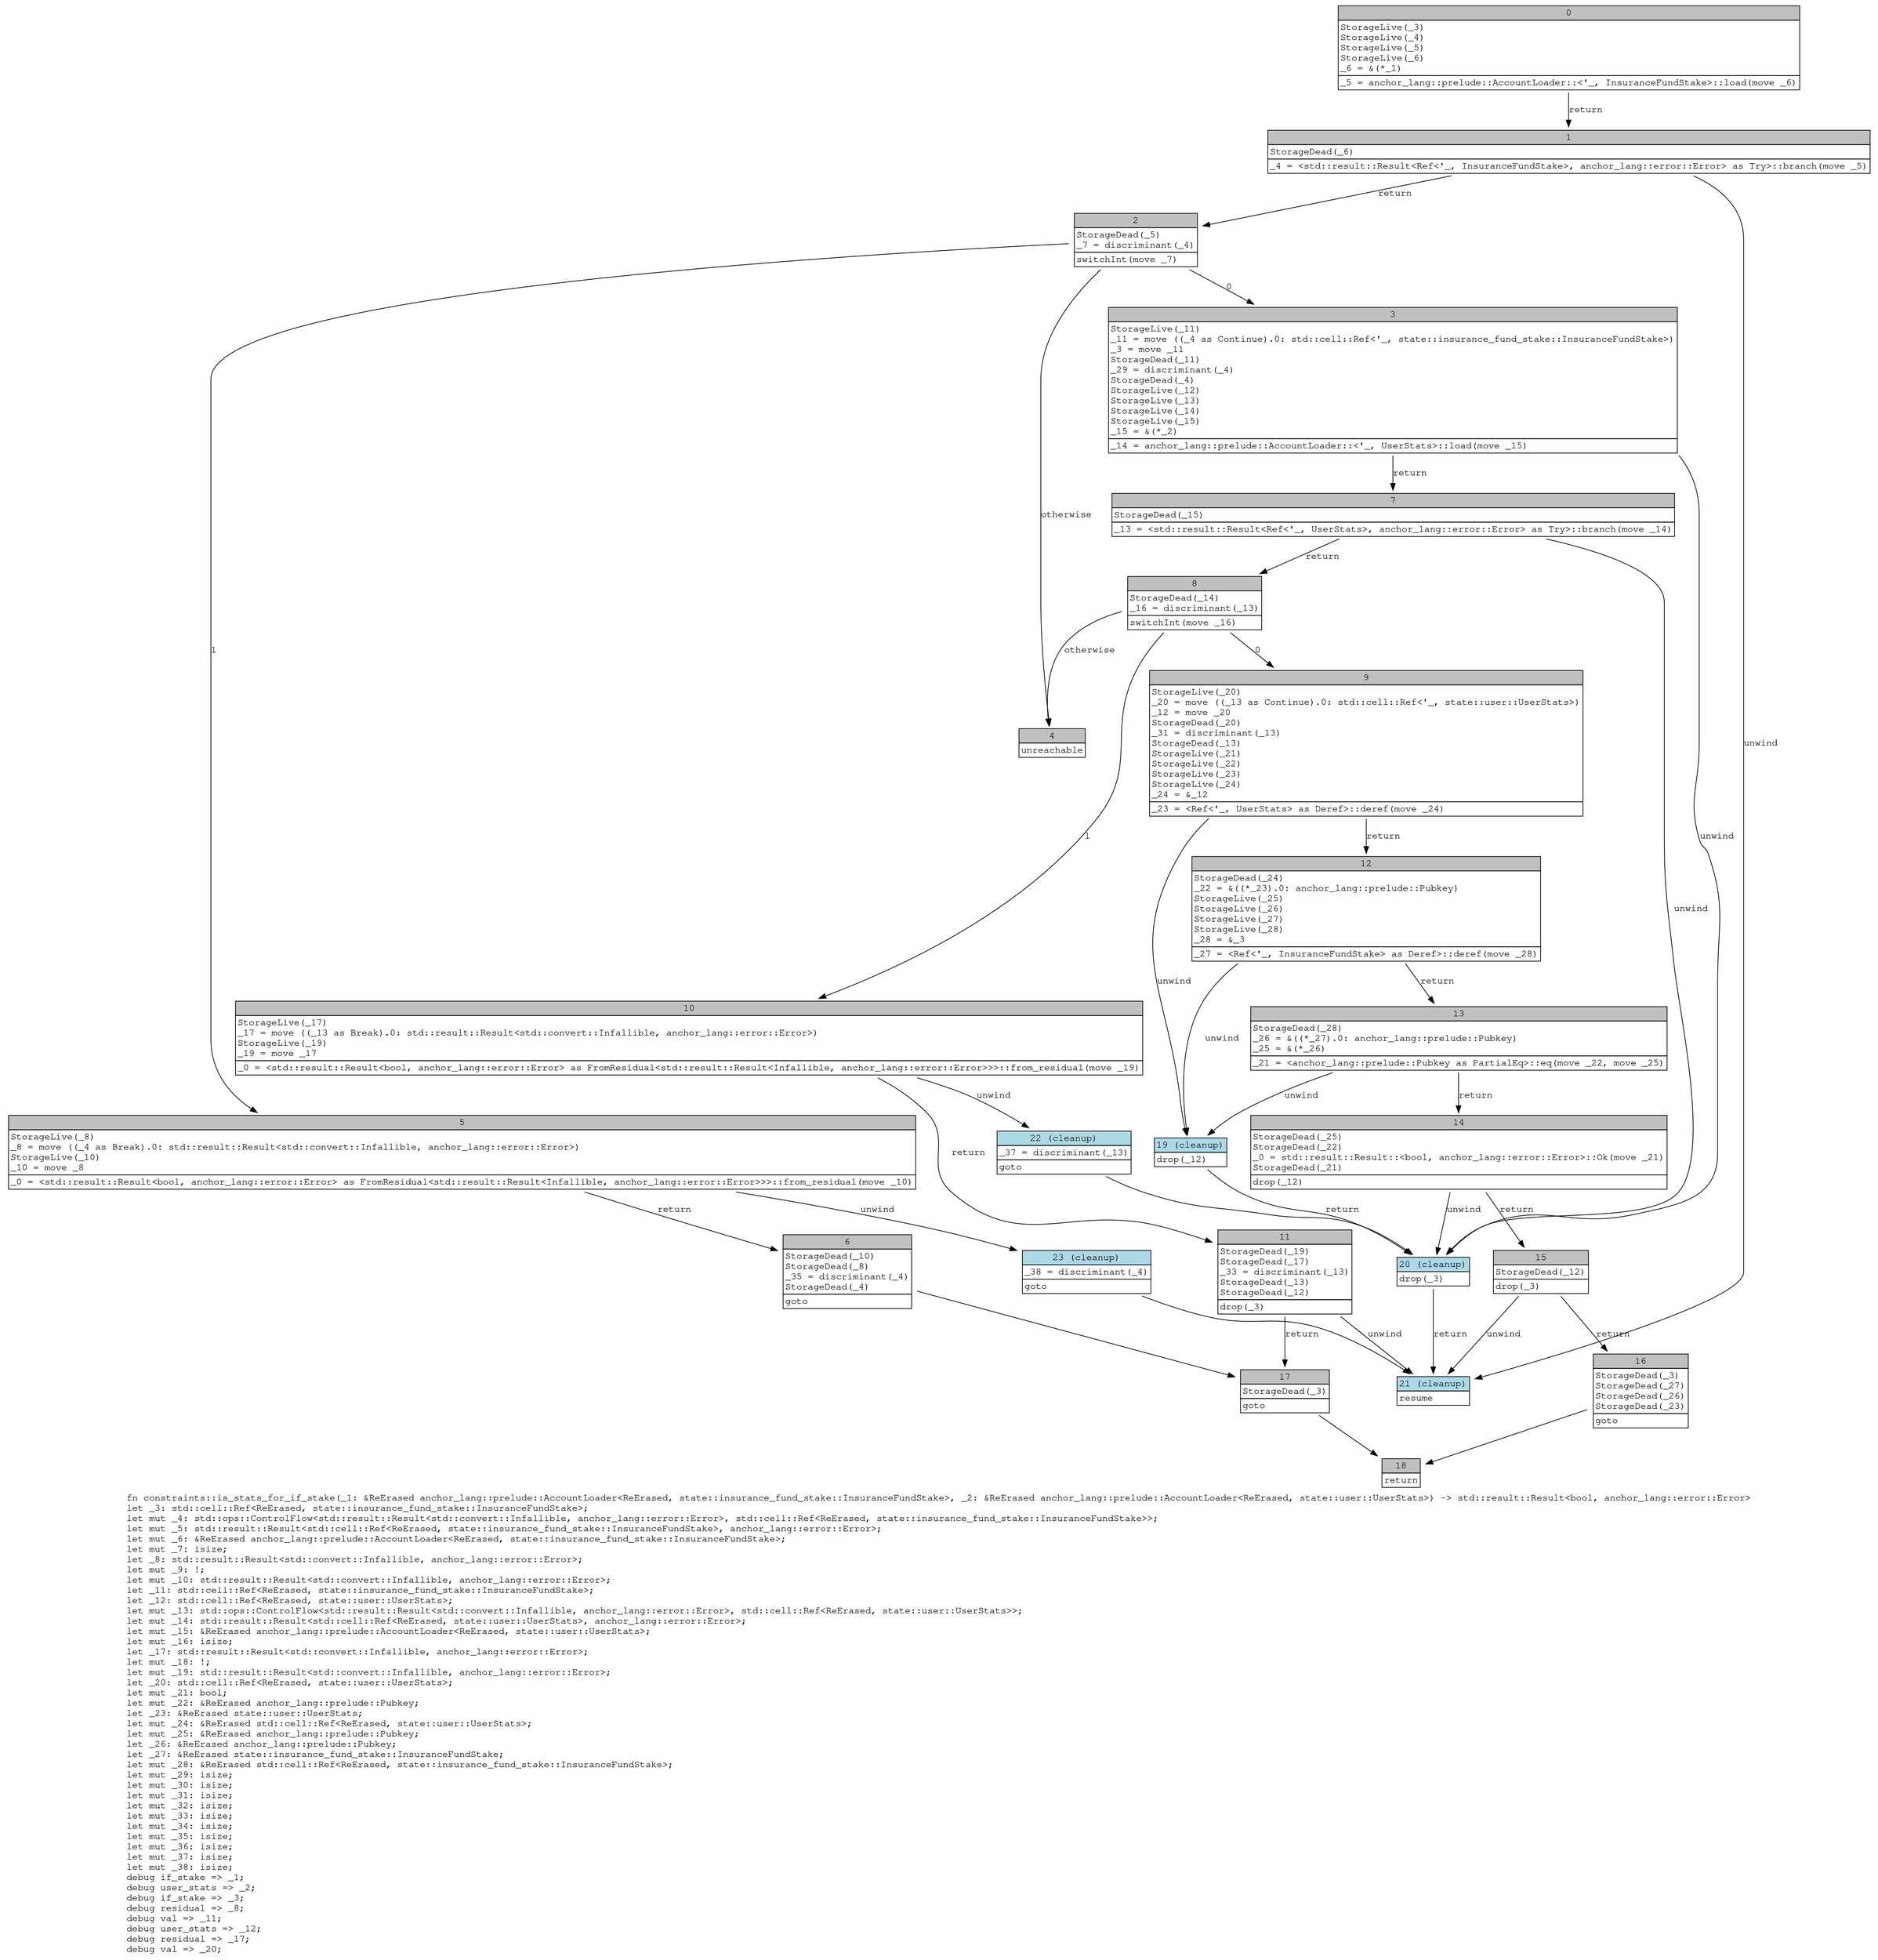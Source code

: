digraph Mir_0_1156 {
    graph [fontname="Courier, monospace"];
    node [fontname="Courier, monospace"];
    edge [fontname="Courier, monospace"];
    label=<fn constraints::is_stats_for_if_stake(_1: &amp;ReErased anchor_lang::prelude::AccountLoader&lt;ReErased, state::insurance_fund_stake::InsuranceFundStake&gt;, _2: &amp;ReErased anchor_lang::prelude::AccountLoader&lt;ReErased, state::user::UserStats&gt;) -&gt; std::result::Result&lt;bool, anchor_lang::error::Error&gt;<br align="left"/>let _3: std::cell::Ref&lt;ReErased, state::insurance_fund_stake::InsuranceFundStake&gt;;<br align="left"/>let mut _4: std::ops::ControlFlow&lt;std::result::Result&lt;std::convert::Infallible, anchor_lang::error::Error&gt;, std::cell::Ref&lt;ReErased, state::insurance_fund_stake::InsuranceFundStake&gt;&gt;;<br align="left"/>let mut _5: std::result::Result&lt;std::cell::Ref&lt;ReErased, state::insurance_fund_stake::InsuranceFundStake&gt;, anchor_lang::error::Error&gt;;<br align="left"/>let mut _6: &amp;ReErased anchor_lang::prelude::AccountLoader&lt;ReErased, state::insurance_fund_stake::InsuranceFundStake&gt;;<br align="left"/>let mut _7: isize;<br align="left"/>let _8: std::result::Result&lt;std::convert::Infallible, anchor_lang::error::Error&gt;;<br align="left"/>let mut _9: !;<br align="left"/>let mut _10: std::result::Result&lt;std::convert::Infallible, anchor_lang::error::Error&gt;;<br align="left"/>let _11: std::cell::Ref&lt;ReErased, state::insurance_fund_stake::InsuranceFundStake&gt;;<br align="left"/>let _12: std::cell::Ref&lt;ReErased, state::user::UserStats&gt;;<br align="left"/>let mut _13: std::ops::ControlFlow&lt;std::result::Result&lt;std::convert::Infallible, anchor_lang::error::Error&gt;, std::cell::Ref&lt;ReErased, state::user::UserStats&gt;&gt;;<br align="left"/>let mut _14: std::result::Result&lt;std::cell::Ref&lt;ReErased, state::user::UserStats&gt;, anchor_lang::error::Error&gt;;<br align="left"/>let mut _15: &amp;ReErased anchor_lang::prelude::AccountLoader&lt;ReErased, state::user::UserStats&gt;;<br align="left"/>let mut _16: isize;<br align="left"/>let _17: std::result::Result&lt;std::convert::Infallible, anchor_lang::error::Error&gt;;<br align="left"/>let mut _18: !;<br align="left"/>let mut _19: std::result::Result&lt;std::convert::Infallible, anchor_lang::error::Error&gt;;<br align="left"/>let _20: std::cell::Ref&lt;ReErased, state::user::UserStats&gt;;<br align="left"/>let mut _21: bool;<br align="left"/>let mut _22: &amp;ReErased anchor_lang::prelude::Pubkey;<br align="left"/>let _23: &amp;ReErased state::user::UserStats;<br align="left"/>let mut _24: &amp;ReErased std::cell::Ref&lt;ReErased, state::user::UserStats&gt;;<br align="left"/>let mut _25: &amp;ReErased anchor_lang::prelude::Pubkey;<br align="left"/>let _26: &amp;ReErased anchor_lang::prelude::Pubkey;<br align="left"/>let _27: &amp;ReErased state::insurance_fund_stake::InsuranceFundStake;<br align="left"/>let mut _28: &amp;ReErased std::cell::Ref&lt;ReErased, state::insurance_fund_stake::InsuranceFundStake&gt;;<br align="left"/>let mut _29: isize;<br align="left"/>let mut _30: isize;<br align="left"/>let mut _31: isize;<br align="left"/>let mut _32: isize;<br align="left"/>let mut _33: isize;<br align="left"/>let mut _34: isize;<br align="left"/>let mut _35: isize;<br align="left"/>let mut _36: isize;<br align="left"/>let mut _37: isize;<br align="left"/>let mut _38: isize;<br align="left"/>debug if_stake =&gt; _1;<br align="left"/>debug user_stats =&gt; _2;<br align="left"/>debug if_stake =&gt; _3;<br align="left"/>debug residual =&gt; _8;<br align="left"/>debug val =&gt; _11;<br align="left"/>debug user_stats =&gt; _12;<br align="left"/>debug residual =&gt; _17;<br align="left"/>debug val =&gt; _20;<br align="left"/>>;
    bb0__0_1156 [shape="none", label=<<table border="0" cellborder="1" cellspacing="0"><tr><td bgcolor="gray" align="center" colspan="1">0</td></tr><tr><td align="left" balign="left">StorageLive(_3)<br/>StorageLive(_4)<br/>StorageLive(_5)<br/>StorageLive(_6)<br/>_6 = &amp;(*_1)<br/></td></tr><tr><td align="left">_5 = anchor_lang::prelude::AccountLoader::&lt;'_, InsuranceFundStake&gt;::load(move _6)</td></tr></table>>];
    bb1__0_1156 [shape="none", label=<<table border="0" cellborder="1" cellspacing="0"><tr><td bgcolor="gray" align="center" colspan="1">1</td></tr><tr><td align="left" balign="left">StorageDead(_6)<br/></td></tr><tr><td align="left">_4 = &lt;std::result::Result&lt;Ref&lt;'_, InsuranceFundStake&gt;, anchor_lang::error::Error&gt; as Try&gt;::branch(move _5)</td></tr></table>>];
    bb2__0_1156 [shape="none", label=<<table border="0" cellborder="1" cellspacing="0"><tr><td bgcolor="gray" align="center" colspan="1">2</td></tr><tr><td align="left" balign="left">StorageDead(_5)<br/>_7 = discriminant(_4)<br/></td></tr><tr><td align="left">switchInt(move _7)</td></tr></table>>];
    bb3__0_1156 [shape="none", label=<<table border="0" cellborder="1" cellspacing="0"><tr><td bgcolor="gray" align="center" colspan="1">3</td></tr><tr><td align="left" balign="left">StorageLive(_11)<br/>_11 = move ((_4 as Continue).0: std::cell::Ref&lt;'_, state::insurance_fund_stake::InsuranceFundStake&gt;)<br/>_3 = move _11<br/>StorageDead(_11)<br/>_29 = discriminant(_4)<br/>StorageDead(_4)<br/>StorageLive(_12)<br/>StorageLive(_13)<br/>StorageLive(_14)<br/>StorageLive(_15)<br/>_15 = &amp;(*_2)<br/></td></tr><tr><td align="left">_14 = anchor_lang::prelude::AccountLoader::&lt;'_, UserStats&gt;::load(move _15)</td></tr></table>>];
    bb4__0_1156 [shape="none", label=<<table border="0" cellborder="1" cellspacing="0"><tr><td bgcolor="gray" align="center" colspan="1">4</td></tr><tr><td align="left">unreachable</td></tr></table>>];
    bb5__0_1156 [shape="none", label=<<table border="0" cellborder="1" cellspacing="0"><tr><td bgcolor="gray" align="center" colspan="1">5</td></tr><tr><td align="left" balign="left">StorageLive(_8)<br/>_8 = move ((_4 as Break).0: std::result::Result&lt;std::convert::Infallible, anchor_lang::error::Error&gt;)<br/>StorageLive(_10)<br/>_10 = move _8<br/></td></tr><tr><td align="left">_0 = &lt;std::result::Result&lt;bool, anchor_lang::error::Error&gt; as FromResidual&lt;std::result::Result&lt;Infallible, anchor_lang::error::Error&gt;&gt;&gt;::from_residual(move _10)</td></tr></table>>];
    bb6__0_1156 [shape="none", label=<<table border="0" cellborder="1" cellspacing="0"><tr><td bgcolor="gray" align="center" colspan="1">6</td></tr><tr><td align="left" balign="left">StorageDead(_10)<br/>StorageDead(_8)<br/>_35 = discriminant(_4)<br/>StorageDead(_4)<br/></td></tr><tr><td align="left">goto</td></tr></table>>];
    bb7__0_1156 [shape="none", label=<<table border="0" cellborder="1" cellspacing="0"><tr><td bgcolor="gray" align="center" colspan="1">7</td></tr><tr><td align="left" balign="left">StorageDead(_15)<br/></td></tr><tr><td align="left">_13 = &lt;std::result::Result&lt;Ref&lt;'_, UserStats&gt;, anchor_lang::error::Error&gt; as Try&gt;::branch(move _14)</td></tr></table>>];
    bb8__0_1156 [shape="none", label=<<table border="0" cellborder="1" cellspacing="0"><tr><td bgcolor="gray" align="center" colspan="1">8</td></tr><tr><td align="left" balign="left">StorageDead(_14)<br/>_16 = discriminant(_13)<br/></td></tr><tr><td align="left">switchInt(move _16)</td></tr></table>>];
    bb9__0_1156 [shape="none", label=<<table border="0" cellborder="1" cellspacing="0"><tr><td bgcolor="gray" align="center" colspan="1">9</td></tr><tr><td align="left" balign="left">StorageLive(_20)<br/>_20 = move ((_13 as Continue).0: std::cell::Ref&lt;'_, state::user::UserStats&gt;)<br/>_12 = move _20<br/>StorageDead(_20)<br/>_31 = discriminant(_13)<br/>StorageDead(_13)<br/>StorageLive(_21)<br/>StorageLive(_22)<br/>StorageLive(_23)<br/>StorageLive(_24)<br/>_24 = &amp;_12<br/></td></tr><tr><td align="left">_23 = &lt;Ref&lt;'_, UserStats&gt; as Deref&gt;::deref(move _24)</td></tr></table>>];
    bb10__0_1156 [shape="none", label=<<table border="0" cellborder="1" cellspacing="0"><tr><td bgcolor="gray" align="center" colspan="1">10</td></tr><tr><td align="left" balign="left">StorageLive(_17)<br/>_17 = move ((_13 as Break).0: std::result::Result&lt;std::convert::Infallible, anchor_lang::error::Error&gt;)<br/>StorageLive(_19)<br/>_19 = move _17<br/></td></tr><tr><td align="left">_0 = &lt;std::result::Result&lt;bool, anchor_lang::error::Error&gt; as FromResidual&lt;std::result::Result&lt;Infallible, anchor_lang::error::Error&gt;&gt;&gt;::from_residual(move _19)</td></tr></table>>];
    bb11__0_1156 [shape="none", label=<<table border="0" cellborder="1" cellspacing="0"><tr><td bgcolor="gray" align="center" colspan="1">11</td></tr><tr><td align="left" balign="left">StorageDead(_19)<br/>StorageDead(_17)<br/>_33 = discriminant(_13)<br/>StorageDead(_13)<br/>StorageDead(_12)<br/></td></tr><tr><td align="left">drop(_3)</td></tr></table>>];
    bb12__0_1156 [shape="none", label=<<table border="0" cellborder="1" cellspacing="0"><tr><td bgcolor="gray" align="center" colspan="1">12</td></tr><tr><td align="left" balign="left">StorageDead(_24)<br/>_22 = &amp;((*_23).0: anchor_lang::prelude::Pubkey)<br/>StorageLive(_25)<br/>StorageLive(_26)<br/>StorageLive(_27)<br/>StorageLive(_28)<br/>_28 = &amp;_3<br/></td></tr><tr><td align="left">_27 = &lt;Ref&lt;'_, InsuranceFundStake&gt; as Deref&gt;::deref(move _28)</td></tr></table>>];
    bb13__0_1156 [shape="none", label=<<table border="0" cellborder="1" cellspacing="0"><tr><td bgcolor="gray" align="center" colspan="1">13</td></tr><tr><td align="left" balign="left">StorageDead(_28)<br/>_26 = &amp;((*_27).0: anchor_lang::prelude::Pubkey)<br/>_25 = &amp;(*_26)<br/></td></tr><tr><td align="left">_21 = &lt;anchor_lang::prelude::Pubkey as PartialEq&gt;::eq(move _22, move _25)</td></tr></table>>];
    bb14__0_1156 [shape="none", label=<<table border="0" cellborder="1" cellspacing="0"><tr><td bgcolor="gray" align="center" colspan="1">14</td></tr><tr><td align="left" balign="left">StorageDead(_25)<br/>StorageDead(_22)<br/>_0 = std::result::Result::&lt;bool, anchor_lang::error::Error&gt;::Ok(move _21)<br/>StorageDead(_21)<br/></td></tr><tr><td align="left">drop(_12)</td></tr></table>>];
    bb15__0_1156 [shape="none", label=<<table border="0" cellborder="1" cellspacing="0"><tr><td bgcolor="gray" align="center" colspan="1">15</td></tr><tr><td align="left" balign="left">StorageDead(_12)<br/></td></tr><tr><td align="left">drop(_3)</td></tr></table>>];
    bb16__0_1156 [shape="none", label=<<table border="0" cellborder="1" cellspacing="0"><tr><td bgcolor="gray" align="center" colspan="1">16</td></tr><tr><td align="left" balign="left">StorageDead(_3)<br/>StorageDead(_27)<br/>StorageDead(_26)<br/>StorageDead(_23)<br/></td></tr><tr><td align="left">goto</td></tr></table>>];
    bb17__0_1156 [shape="none", label=<<table border="0" cellborder="1" cellspacing="0"><tr><td bgcolor="gray" align="center" colspan="1">17</td></tr><tr><td align="left" balign="left">StorageDead(_3)<br/></td></tr><tr><td align="left">goto</td></tr></table>>];
    bb18__0_1156 [shape="none", label=<<table border="0" cellborder="1" cellspacing="0"><tr><td bgcolor="gray" align="center" colspan="1">18</td></tr><tr><td align="left">return</td></tr></table>>];
    bb19__0_1156 [shape="none", label=<<table border="0" cellborder="1" cellspacing="0"><tr><td bgcolor="lightblue" align="center" colspan="1">19 (cleanup)</td></tr><tr><td align="left">drop(_12)</td></tr></table>>];
    bb20__0_1156 [shape="none", label=<<table border="0" cellborder="1" cellspacing="0"><tr><td bgcolor="lightblue" align="center" colspan="1">20 (cleanup)</td></tr><tr><td align="left">drop(_3)</td></tr></table>>];
    bb21__0_1156 [shape="none", label=<<table border="0" cellborder="1" cellspacing="0"><tr><td bgcolor="lightblue" align="center" colspan="1">21 (cleanup)</td></tr><tr><td align="left">resume</td></tr></table>>];
    bb22__0_1156 [shape="none", label=<<table border="0" cellborder="1" cellspacing="0"><tr><td bgcolor="lightblue" align="center" colspan="1">22 (cleanup)</td></tr><tr><td align="left" balign="left">_37 = discriminant(_13)<br/></td></tr><tr><td align="left">goto</td></tr></table>>];
    bb23__0_1156 [shape="none", label=<<table border="0" cellborder="1" cellspacing="0"><tr><td bgcolor="lightblue" align="center" colspan="1">23 (cleanup)</td></tr><tr><td align="left" balign="left">_38 = discriminant(_4)<br/></td></tr><tr><td align="left">goto</td></tr></table>>];
    bb0__0_1156 -> bb1__0_1156 [label="return"];
    bb1__0_1156 -> bb2__0_1156 [label="return"];
    bb1__0_1156 -> bb21__0_1156 [label="unwind"];
    bb2__0_1156 -> bb3__0_1156 [label="0"];
    bb2__0_1156 -> bb5__0_1156 [label="1"];
    bb2__0_1156 -> bb4__0_1156 [label="otherwise"];
    bb3__0_1156 -> bb7__0_1156 [label="return"];
    bb3__0_1156 -> bb20__0_1156 [label="unwind"];
    bb5__0_1156 -> bb6__0_1156 [label="return"];
    bb5__0_1156 -> bb23__0_1156 [label="unwind"];
    bb6__0_1156 -> bb17__0_1156 [label=""];
    bb7__0_1156 -> bb8__0_1156 [label="return"];
    bb7__0_1156 -> bb20__0_1156 [label="unwind"];
    bb8__0_1156 -> bb9__0_1156 [label="0"];
    bb8__0_1156 -> bb10__0_1156 [label="1"];
    bb8__0_1156 -> bb4__0_1156 [label="otherwise"];
    bb9__0_1156 -> bb12__0_1156 [label="return"];
    bb9__0_1156 -> bb19__0_1156 [label="unwind"];
    bb10__0_1156 -> bb11__0_1156 [label="return"];
    bb10__0_1156 -> bb22__0_1156 [label="unwind"];
    bb11__0_1156 -> bb17__0_1156 [label="return"];
    bb11__0_1156 -> bb21__0_1156 [label="unwind"];
    bb12__0_1156 -> bb13__0_1156 [label="return"];
    bb12__0_1156 -> bb19__0_1156 [label="unwind"];
    bb13__0_1156 -> bb14__0_1156 [label="return"];
    bb13__0_1156 -> bb19__0_1156 [label="unwind"];
    bb14__0_1156 -> bb15__0_1156 [label="return"];
    bb14__0_1156 -> bb20__0_1156 [label="unwind"];
    bb15__0_1156 -> bb16__0_1156 [label="return"];
    bb15__0_1156 -> bb21__0_1156 [label="unwind"];
    bb16__0_1156 -> bb18__0_1156 [label=""];
    bb17__0_1156 -> bb18__0_1156 [label=""];
    bb19__0_1156 -> bb20__0_1156 [label="return"];
    bb20__0_1156 -> bb21__0_1156 [label="return"];
    bb22__0_1156 -> bb20__0_1156 [label=""];
    bb23__0_1156 -> bb21__0_1156 [label=""];
}
